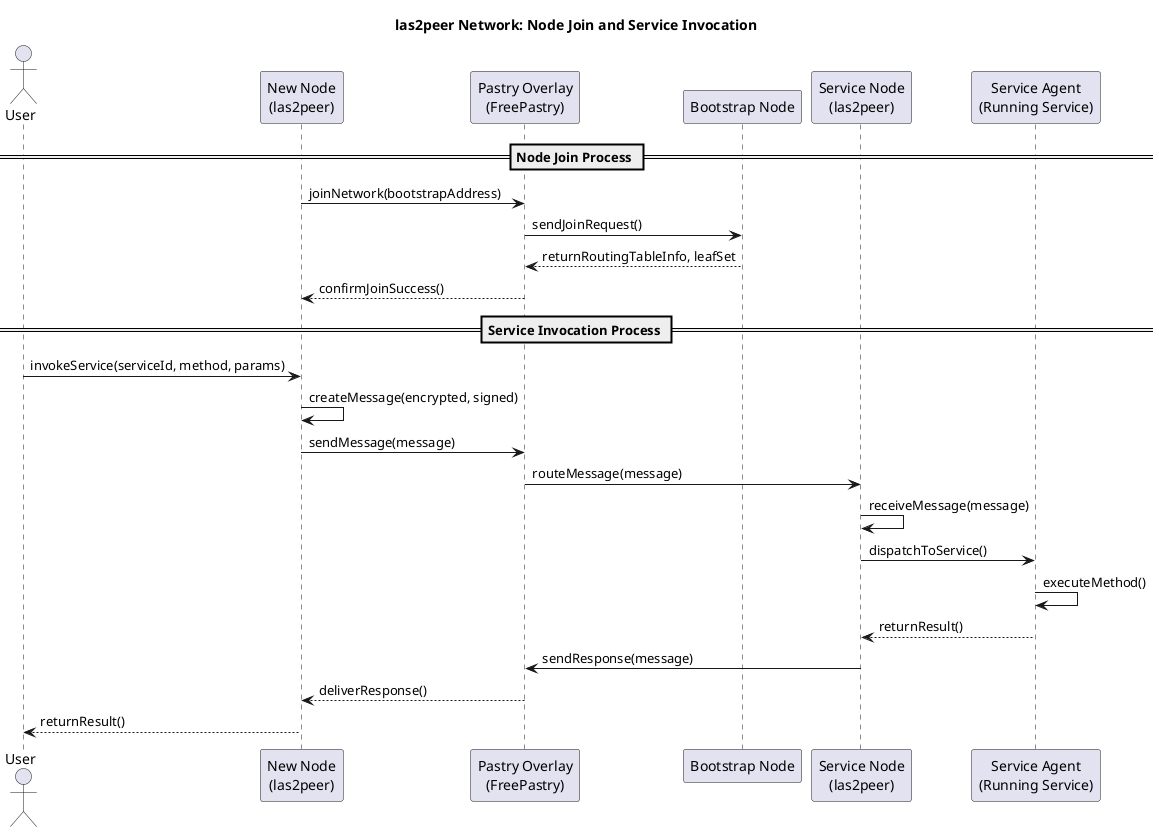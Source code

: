 @startuml
actor User

participant "New Node\n(las2peer)" as NewNode
participant "Pastry Overlay\n(FreePastry)" as Overlay
participant "Bootstrap Node" as Bootstrap
participant "Service Node\n(las2peer)" as ServiceNode
participant "Service Agent\n(Running Service)" as ServiceAgent

title las2peer Network: Node Join and Service Invocation

== Node Join Process ==
NewNode -> Overlay : joinNetwork(bootstrapAddress)
Overlay -> Bootstrap : sendJoinRequest()
Bootstrap --> Overlay : returnRoutingTableInfo, leafSet
Overlay --> NewNode : confirmJoinSuccess()

== Service Invocation Process ==
User -> NewNode : invokeService(serviceId, method, params)
NewNode -> NewNode : createMessage(encrypted, signed)
NewNode -> Overlay : sendMessage(message)
Overlay -> ServiceNode : routeMessage(message)
ServiceNode -> ServiceNode : receiveMessage(message)
ServiceNode -> ServiceAgent : dispatchToService()
ServiceAgent -> ServiceAgent : executeMethod()
ServiceAgent --> ServiceNode : returnResult()
ServiceNode -> Overlay : sendResponse(message)
Overlay --> NewNode : deliverResponse()
NewNode --> User : returnResult()

@enduml